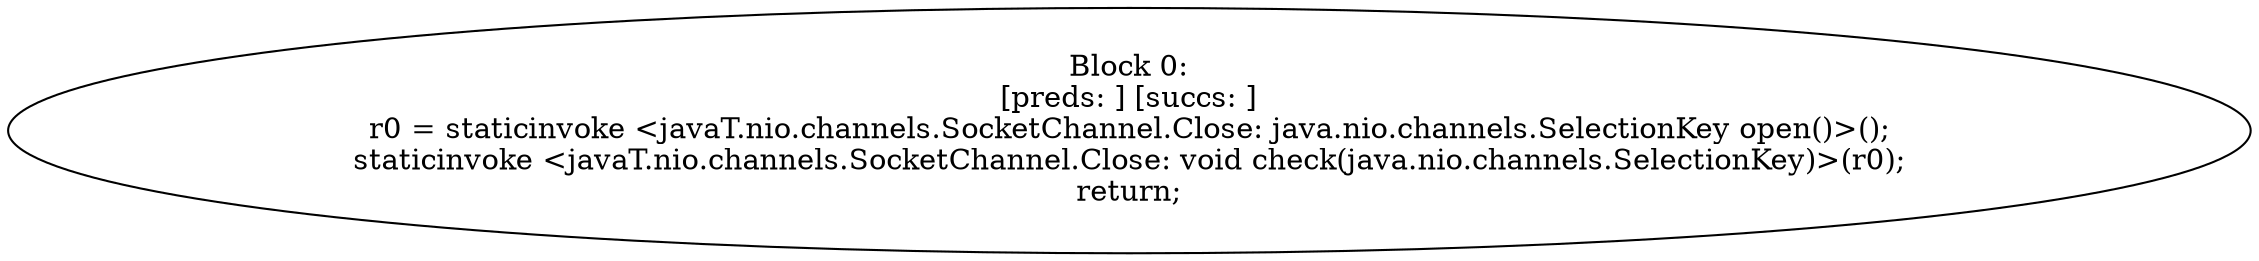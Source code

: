 digraph "unitGraph" {
    "Block 0:
[preds: ] [succs: ]
r0 = staticinvoke <javaT.nio.channels.SocketChannel.Close: java.nio.channels.SelectionKey open()>();
staticinvoke <javaT.nio.channels.SocketChannel.Close: void check(java.nio.channels.SelectionKey)>(r0);
return;
"
}
